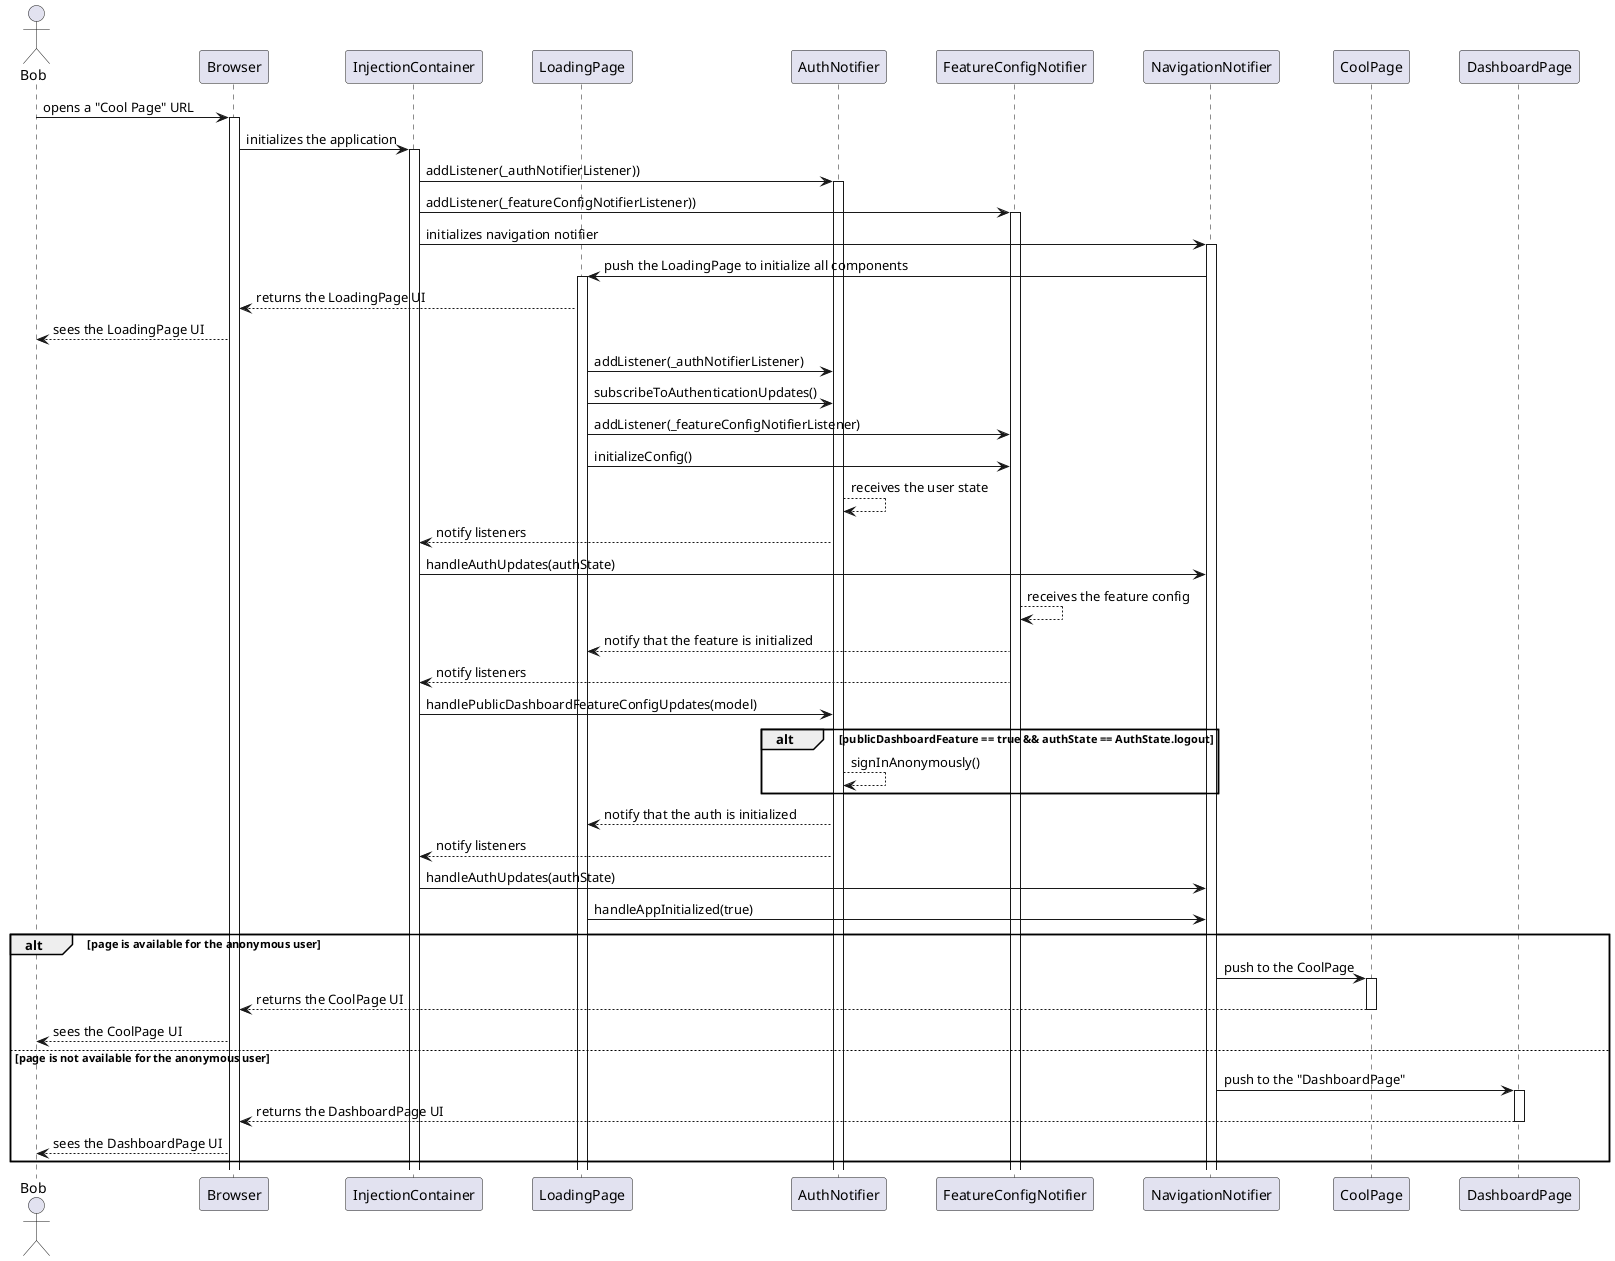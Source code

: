 @startuml public_dashboard_sequence_diagram

skinparam ParticipantPadding 20
skinparam BoxPadding 10

actor Bob

participant Browser
participant InjectionContainer
participant LoadingPage
participant AuthNotifier
participant FeatureConfigNotifier
participant NavigationNotifier
participant CoolPage
participant DashboardPage

Bob -> Browser ++:  opens a "Cool Page" URL
Browser -> InjectionContainer ++: initializes the application
InjectionContainer -> AuthNotifier ++: addListener(_authNotifierListener))
InjectionContainer -> FeatureConfigNotifier ++: addListener(_featureConfigNotifierListener))
InjectionContainer -> NavigationNotifier ++: initializes navigation notifier
NavigationNotifier -> LoadingPage ++: push the LoadingPage to initialize all components
LoadingPage --> Browser: returns the LoadingPage UI
Browser --> Bob: sees the LoadingPage UI

LoadingPage -> AuthNotifier: addListener(_authNotifierListener)
LoadingPage -> AuthNotifier: subscribeToAuthenticationUpdates()
LoadingPage -> FeatureConfigNotifier: addListener(_featureConfigNotifierListener)
LoadingPage -> FeatureConfigNotifier: initializeConfig()

AuthNotifier --> AuthNotifier: receives the user state
AuthNotifier --> InjectionContainer: notify listeners
InjectionContainer -> NavigationNotifier: handleAuthUpdates(authState)

FeatureConfigNotifier --> FeatureConfigNotifier: receives the feature config
FeatureConfigNotifier --> LoadingPage: notify that the feature is initialized
FeatureConfigNotifier --> InjectionContainer: notify listeners
InjectionContainer -> AuthNotifier: handlePublicDashboardFeatureConfigUpdates(model)

alt publicDashboardFeature == true && authState == AuthState.logout
AuthNotifier --> AuthNotifier: signInAnonymously()
end

AuthNotifier --> LoadingPage: notify that the auth is initialized
AuthNotifier --> InjectionContainer: notify listeners
InjectionContainer -> NavigationNotifier: handleAuthUpdates(authState)
LoadingPage -> NavigationNotifier: handleAppInitialized(true)

alt page is available for the anonymous user
NavigationNotifier -> CoolPage ++: push to the CoolPage
CoolPage --> Browser --: returns the CoolPage UI
Browser --> Bob: sees the CoolPage UI
else page is not available for the anonymous user
NavigationNotifier -> DashboardPage ++: push to the "DashboardPage"
DashboardPage --> Browser --: returns the DashboardPage UI
Browser --> Bob: sees the DashboardPage UI
end

@enduml
